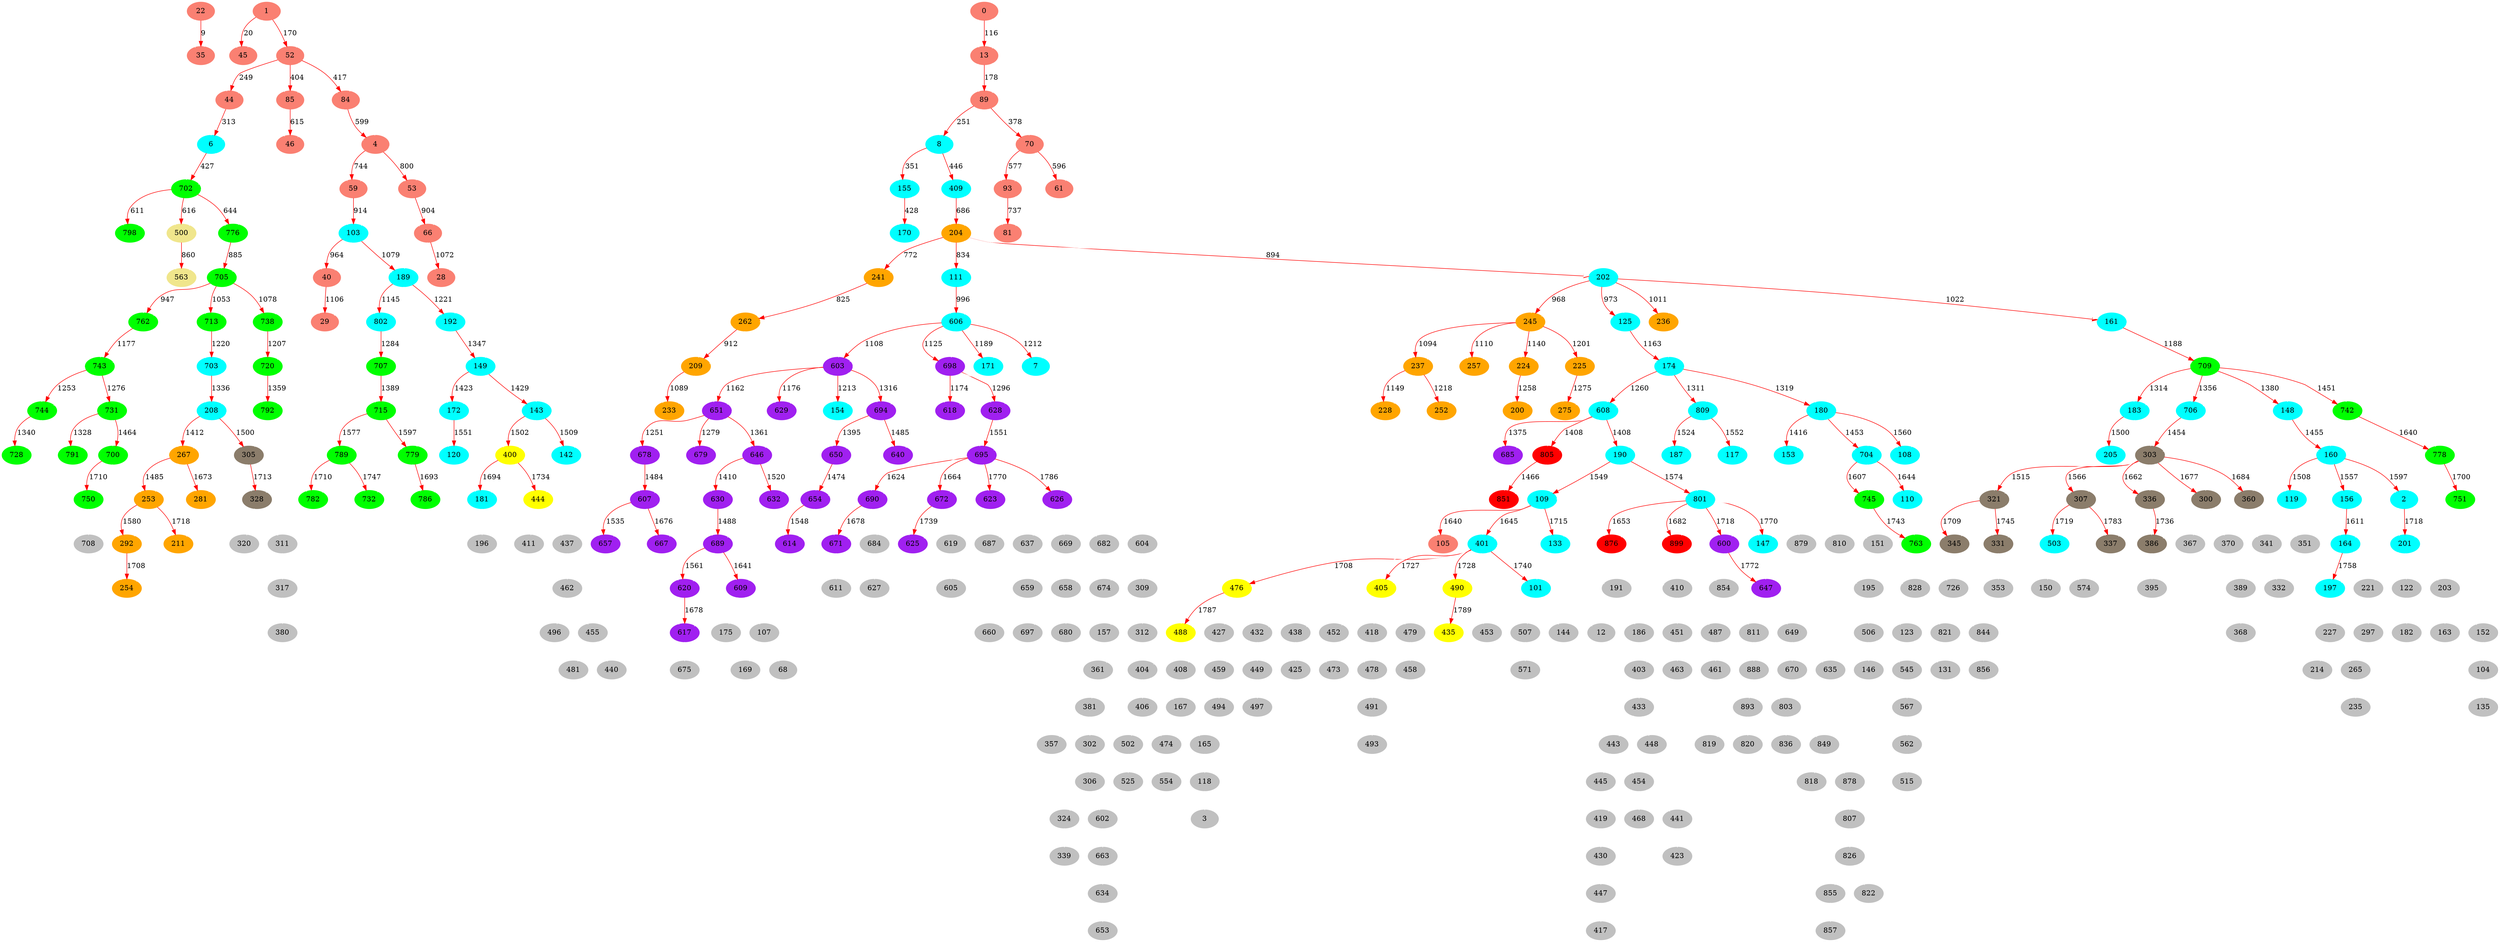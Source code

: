 digraph {
	22 [color=grey style=filled]
	35 [color=grey style=filled]
	22 -> 35 [color=white]
	1 [color=grey style=filled]
	45 [color=grey style=filled]
	1 -> 45 [color=white]
	0 [color=grey style=filled]
	13 [color=grey style=filled]
	0 -> 13 [color=white]
	1 [color=grey style=filled]
	52 [color=grey style=filled]
	1 -> 52 [color=white]
	13 [color=grey style=filled]
	89 [color=grey style=filled]
	13 -> 89 [color=white]
	52 [color=grey style=filled]
	44 [color=grey style=filled]
	52 -> 44 [color=white]
	89 [color=grey style=filled]
	8 [color=grey style=filled]
	89 -> 8 [color=white]
	44 [color=grey style=filled]
	6 [color=grey style=filled]
	44 -> 6 [color=white]
	8 [color=grey style=filled]
	155 [color=grey style=filled]
	8 -> 155 [color=white]
	89 [color=grey style=filled]
	70 [color=grey style=filled]
	89 -> 70 [color=white]
	52 [color=grey style=filled]
	85 [color=grey style=filled]
	52 -> 85 [color=white]
	52 [color=grey style=filled]
	84 [color=grey style=filled]
	52 -> 84 [color=white]
	6 [color=grey style=filled]
	702 [color=grey style=filled]
	6 -> 702 [color=white]
	155 [color=grey style=filled]
	170 [color=grey style=filled]
	155 -> 170 [color=white]
	8 [color=grey style=filled]
	409 [color=grey style=filled]
	8 -> 409 [color=white]
	70 [color=grey style=filled]
	93 [color=grey style=filled]
	70 -> 93 [color=white]
	70 [color=grey style=filled]
	61 [color=grey style=filled]
	70 -> 61 [color=white]
	84 [color=grey style=filled]
	4 [color=grey style=filled]
	84 -> 4 [color=white]
	702 [color=grey style=filled]
	798 [color=grey style=filled]
	702 -> 798 [color=white]
	85 [color=grey style=filled]
	46 [color=grey style=filled]
	85 -> 46 [color=white]
	702 [color=grey style=filled]
	500 [color=grey style=filled]
	702 -> 500 [color=white]
	702 [color=grey style=filled]
	776 [color=grey style=filled]
	702 -> 776 [color=white]
	409 [color=grey style=filled]
	204 [color=grey style=filled]
	409 -> 204 [color=white]
	93 [color=grey style=filled]
	81 [color=grey style=filled]
	93 -> 81 [color=white]
	4 [color=grey style=filled]
	59 [color=grey style=filled]
	4 -> 59 [color=white]
	204 [color=grey style=filled]
	241 [color=grey style=filled]
	204 -> 241 [color=white]
	4 [color=grey style=filled]
	53 [color=grey style=filled]
	4 -> 53 [color=white]
	241 [color=grey style=filled]
	262 [color=grey style=filled]
	241 -> 262 [color=white]
	204 [color=grey style=filled]
	111 [color=grey style=filled]
	204 -> 111 [color=white]
	500 [color=grey style=filled]
	563 [color=grey style=filled]
	500 -> 563 [color=white]
	776 [color=grey style=filled]
	705 [color=grey style=filled]
	776 -> 705 [color=white]
	204 [color=grey style=filled]
	202 [color=grey style=filled]
	204 -> 202 [color=white]
	53 [color=grey style=filled]
	66 [color=grey style=filled]
	53 -> 66 [color=white]
	262 [color=grey style=filled]
	209 [color=grey style=filled]
	262 -> 209 [color=white]
	59 [color=grey style=filled]
	103 [color=grey style=filled]
	59 -> 103 [color=white]
	705 [color=grey style=filled]
	762 [color=grey style=filled]
	705 -> 762 [color=white]
	103 [color=grey style=filled]
	40 [color=grey style=filled]
	103 -> 40 [color=white]
	202 [color=grey style=filled]
	245 [color=grey style=filled]
	202 -> 245 [color=white]
	202 [color=grey style=filled]
	125 [color=grey style=filled]
	202 -> 125 [color=white]
	111 [color=grey style=filled]
	606 [color=grey style=filled]
	111 -> 606 [color=white]
	202 [color=grey style=filled]
	236 [color=grey style=filled]
	202 -> 236 [color=white]
	202 [color=grey style=filled]
	161 [color=grey style=filled]
	202 -> 161 [color=white]
	705 [color=grey style=filled]
	713 [color=grey style=filled]
	705 -> 713 [color=white]
	66 [color=grey style=filled]
	28 [color=grey style=filled]
	66 -> 28 [color=white]
	705 [color=grey style=filled]
	738 [color=grey style=filled]
	705 -> 738 [color=white]
	103 [color=grey style=filled]
	189 [color=grey style=filled]
	103 -> 189 [color=white]
	209 [color=grey style=filled]
	233 [color=grey style=filled]
	209 -> 233 [color=white]
	245 [color=grey style=filled]
	237 [color=grey style=filled]
	245 -> 237 [color=white]
	40 [color=grey style=filled]
	29 [color=grey style=filled]
	40 -> 29 [color=white]
	606 [color=grey style=filled]
	603 [color=grey style=filled]
	606 -> 603 [color=white]
	245 [color=grey style=filled]
	257 [color=grey style=filled]
	245 -> 257 [color=white]
	606 [color=grey style=filled]
	698 [color=grey style=filled]
	606 -> 698 [color=white]
	245 [color=grey style=filled]
	224 [color=grey style=filled]
	245 -> 224 [color=white]
	189 [color=grey style=filled]
	802 [color=grey style=filled]
	189 -> 802 [color=white]
	237 [color=grey style=filled]
	228 [color=grey style=filled]
	237 -> 228 [color=white]
	603 [color=grey style=filled]
	651 [color=grey style=filled]
	603 -> 651 [color=white]
	125 [color=grey style=filled]
	174 [color=grey style=filled]
	125 -> 174 [color=white]
	698 [color=grey style=filled]
	618 [color=grey style=filled]
	698 -> 618 [color=white]
	603 [color=grey style=filled]
	629 [color=grey style=filled]
	603 -> 629 [color=white]
	762 [color=grey style=filled]
	743 [color=grey style=filled]
	762 -> 743 [color=white]
	161 [color=grey style=filled]
	709 [color=grey style=filled]
	161 -> 709 [color=white]
	606 [color=grey style=filled]
	171 [color=grey style=filled]
	606 -> 171 [color=white]
	245 [color=grey style=filled]
	225 [color=grey style=filled]
	245 -> 225 [color=white]
	738 [color=grey style=filled]
	720 [color=grey style=filled]
	738 -> 720 [color=white]
	606 [color=grey style=filled]
	7 [color=grey style=filled]
	606 -> 7 [color=white]
	603 [color=grey style=filled]
	154 [color=grey style=filled]
	603 -> 154 [color=white]
	237 [color=grey style=filled]
	252 [color=grey style=filled]
	237 -> 252 [color=white]
	713 [color=grey style=filled]
	703 [color=grey style=filled]
	713 -> 703 [color=white]
	189 [color=grey style=filled]
	192 [color=grey style=filled]
	189 -> 192 [color=white]
	651 [color=grey style=filled]
	678 [color=grey style=filled]
	651 -> 678 [color=white]
	743 [color=grey style=filled]
	744 [color=grey style=filled]
	743 -> 744 [color=white]
	224 [color=grey style=filled]
	200 [color=grey style=filled]
	224 -> 200 [color=white]
	174 [color=grey style=filled]
	608 [color=grey style=filled]
	174 -> 608 [color=white]
	225 [color=grey style=filled]
	275 [color=grey style=filled]
	225 -> 275 [color=white]
	743 [color=grey style=filled]
	731 [color=grey style=filled]
	743 -> 731 [color=white]
	651 [color=grey style=filled]
	679 [color=grey style=filled]
	651 -> 679 [color=white]
	802 [color=grey style=filled]
	707 [color=grey style=filled]
	802 -> 707 [color=white]
	698 [color=grey style=filled]
	628 [color=grey style=filled]
	698 -> 628 [color=white]
	174 [color=grey style=filled]
	809 [color=grey style=filled]
	174 -> 809 [color=white]
	709 [color=grey style=filled]
	183 [color=grey style=filled]
	709 -> 183 [color=white]
	603 [color=grey style=filled]
	694 [color=grey style=filled]
	603 -> 694 [color=white]
	174 [color=grey style=filled]
	180 [color=grey style=filled]
	174 -> 180 [color=white]
	731 [color=grey style=filled]
	791 [color=grey style=filled]
	731 -> 791 [color=white]
	703 [color=grey style=filled]
	208 [color=grey style=filled]
	703 -> 208 [color=white]
	744 [color=grey style=filled]
	728 [color=grey style=filled]
	744 -> 728 [color=white]
	192 [color=grey style=filled]
	149 [color=grey style=filled]
	192 -> 149 [color=white]
	709 [color=grey style=filled]
	706 [color=grey style=filled]
	709 -> 706 [color=white]
	720 [color=grey style=filled]
	792 [color=grey style=filled]
	720 -> 792 [color=white]
	651 [color=grey style=filled]
	646 [color=grey style=filled]
	651 -> 646 [color=white]
	608 [color=grey style=filled]
	685 [color=grey style=filled]
	608 -> 685 [color=white]
	709 [color=grey style=filled]
	148 [color=grey style=filled]
	709 -> 148 [color=white]
	707 [color=grey style=filled]
	715 [color=grey style=filled]
	707 -> 715 [color=white]
	694 [color=grey style=filled]
	650 [color=grey style=filled]
	694 -> 650 [color=white]
	608 [color=grey style=filled]
	805 [color=grey style=filled]
	608 -> 805 [color=white]
	608 [color=grey style=filled]
	190 [color=grey style=filled]
	608 -> 190 [color=white]
	646 [color=grey style=filled]
	630 [color=grey style=filled]
	646 -> 630 [color=white]
	208 [color=grey style=filled]
	267 [color=grey style=filled]
	208 -> 267 [color=white]
	180 [color=grey style=filled]
	153 [color=grey style=filled]
	180 -> 153 [color=white]
	149 [color=grey style=filled]
	172 [color=grey style=filled]
	149 -> 172 [color=white]
	149 [color=grey style=filled]
	143 [color=grey style=filled]
	149 -> 143 [color=white]
	709 [color=grey style=filled]
	742 [color=grey style=filled]
	709 -> 742 [color=white]
	180 [color=grey style=filled]
	704 [color=grey style=filled]
	180 -> 704 [color=white]
	706 [color=grey style=filled]
	303 [color=grey style=filled]
	706 -> 303 [color=white]
	148 [color=grey style=filled]
	160 [color=grey style=filled]
	148 -> 160 [color=white]
	731 [color=grey style=filled]
	700 [color=grey style=filled]
	731 -> 700 [color=white]
	805 [color=grey style=filled]
	851 [color=grey style=filled]
	805 -> 851 [color=white]
	650 [color=grey style=filled]
	654 [color=grey style=filled]
	650 -> 654 [color=white]
	678 [color=grey style=filled]
	607 [color=grey style=filled]
	678 -> 607 [color=white]
	694 [color=grey style=filled]
	640 [color=grey style=filled]
	694 -> 640 [color=white]
	267 [color=grey style=filled]
	253 [color=grey style=filled]
	267 -> 253 [color=white]
	630 [color=grey style=filled]
	689 [color=grey style=filled]
	630 -> 689 [color=white]
	183 [color=grey style=filled]
	205 [color=grey style=filled]
	183 -> 205 [color=white]
	208 [color=grey style=filled]
	305 [color=grey style=filled]
	208 -> 305 [color=white]
	143 [color=grey style=filled]
	400 [color=grey style=filled]
	143 -> 400 [color=white]
	160 [color=grey style=filled]
	119 [color=grey style=filled]
	160 -> 119 [color=white]
	143 [color=grey style=filled]
	142 [color=grey style=filled]
	143 -> 142 [color=white]
	303 [color=grey style=filled]
	321 [color=grey style=filled]
	303 -> 321 [color=white]
	646 [color=grey style=filled]
	632 [color=grey style=filled]
	646 -> 632 [color=white]
	809 [color=grey style=filled]
	187 [color=grey style=filled]
	809 -> 187 [color=white]
	607 [color=grey style=filled]
	657 [color=grey style=filled]
	607 -> 657 [color=white]
	654 [color=grey style=filled]
	614 [color=grey style=filled]
	654 -> 614 [color=white]
	190 [color=grey style=filled]
	109 [color=grey style=filled]
	190 -> 109 [color=white]
	628 [color=grey style=filled]
	695 [color=grey style=filled]
	628 -> 695 [color=white]
	172 [color=grey style=filled]
	120 [color=grey style=filled]
	172 -> 120 [color=white]
	809 [color=grey style=filled]
	117 [color=grey style=filled]
	809 -> 117 [color=white]
	160 [color=grey style=filled]
	156 [color=grey style=filled]
	160 -> 156 [color=white]
	180 [color=grey style=filled]
	108 [color=grey style=filled]
	180 -> 108 [color=white]
	689 [color=grey style=filled]
	620 [color=grey style=filled]
	689 -> 620 [color=white]
	303 [color=grey style=filled]
	307 [color=grey style=filled]
	303 -> 307 [color=white]
	190 [color=grey style=filled]
	801 [color=grey style=filled]
	190 -> 801 [color=white]
	715 [color=grey style=filled]
	789 [color=grey style=filled]
	715 -> 789 [color=white]
	253 [color=grey style=filled]
	292 [color=grey style=filled]
	253 -> 292 [color=white]
	715 [color=grey style=filled]
	779 [color=grey style=filled]
	715 -> 779 [color=white]
	160 [color=grey style=filled]
	2 [color=grey style=filled]
	160 -> 2 [color=white]
	704 [color=grey style=filled]
	745 [color=grey style=filled]
	704 -> 745 [color=white]
	156 [color=grey style=filled]
	164 [color=grey style=filled]
	156 -> 164 [color=white]
	695 [color=grey style=filled]
	690 [color=grey style=filled]
	695 -> 690 [color=white]
	742 [color=grey style=filled]
	778 [color=grey style=filled]
	742 -> 778 [color=white]
	109 [color=grey style=filled]
	105 [color=grey style=filled]
	109 -> 105 [color=white]
	689 [color=grey style=filled]
	609 [color=grey style=filled]
	689 -> 609 [color=white]
	704 [color=grey style=filled]
	110 [color=grey style=filled]
	704 -> 110 [color=white]
	109 [color=grey style=filled]
	401 [color=grey style=filled]
	109 -> 401 [color=white]
	801 [color=grey style=filled]
	876 [color=grey style=filled]
	801 -> 876 [color=white]
	303 [color=grey style=filled]
	336 [color=grey style=filled]
	303 -> 336 [color=white]
	695 [color=grey style=filled]
	672 [color=grey style=filled]
	695 -> 672 [color=white]
	267 [color=grey style=filled]
	281 [color=grey style=filled]
	267 -> 281 [color=white]
	607 [color=grey style=filled]
	667 [color=grey style=filled]
	607 -> 667 [color=white]
	303 [color=grey style=filled]
	300 [color=grey style=filled]
	303 -> 300 [color=white]
	690 [color=grey style=filled]
	671 [color=grey style=filled]
	690 -> 671 [color=white]
	620 [color=grey style=filled]
	617 [color=grey style=filled]
	620 -> 617 [color=white]
	801 [color=grey style=filled]
	899 [color=grey style=filled]
	801 -> 899 [color=white]
	303 [color=grey style=filled]
	360 [color=grey style=filled]
	303 -> 360 [color=white]
	779 [color=grey style=filled]
	786 [color=grey style=filled]
	779 -> 786 [color=white]
	400 [color=grey style=filled]
	181 [color=grey style=filled]
	400 -> 181 [color=white]
	778 [color=grey style=filled]
	751 [color=grey style=filled]
	778 -> 751 [color=white]
	292 [color=grey style=filled]
	254 [color=grey style=filled]
	292 -> 254 [color=white]
	401 [color=grey style=filled]
	476 [color=grey style=filled]
	401 -> 476 [color=white]
	321 [color=grey style=filled]
	345 [color=grey style=filled]
	321 -> 345 [color=white]
	789 [color=grey style=filled]
	782 [color=grey style=filled]
	789 -> 782 [color=white]
	700 [color=grey style=filled]
	750 [color=grey style=filled]
	700 -> 750 [color=white]
	305 [color=grey style=filled]
	328 [color=grey style=filled]
	305 -> 328 [color=white]
	109 [color=grey style=filled]
	133 [color=grey style=filled]
	109 -> 133 [color=white]
	2 [color=grey style=filled]
	201 [color=grey style=filled]
	2 -> 201 [color=white]
	253 [color=grey style=filled]
	211 [color=grey style=filled]
	253 -> 211 [color=white]
	801 [color=grey style=filled]
	600 [color=grey style=filled]
	801 -> 600 [color=white]
	307 [color=grey style=filled]
	503 [color=grey style=filled]
	307 -> 503 [color=white]
	401 [color=grey style=filled]
	405 [color=grey style=filled]
	401 -> 405 [color=white]
	401 [color=grey style=filled]
	490 [color=grey style=filled]
	401 -> 490 [color=white]
	400 [color=grey style=filled]
	444 [color=grey style=filled]
	400 -> 444 [color=white]
	336 [color=grey style=filled]
	386 [color=grey style=filled]
	336 -> 386 [color=white]
	672 [color=grey style=filled]
	625 [color=grey style=filled]
	672 -> 625 [color=white]
	401 [color=grey style=filled]
	101 [color=grey style=filled]
	401 -> 101 [color=white]
	745 [color=grey style=filled]
	763 [color=grey style=filled]
	745 -> 763 [color=white]
	321 [color=grey style=filled]
	331 [color=grey style=filled]
	321 -> 331 [color=white]
	789 [color=grey style=filled]
	732 [color=grey style=filled]
	789 -> 732 [color=white]
	164 [color=grey style=filled]
	197 [color=grey style=filled]
	164 -> 197 [color=white]
	695 [color=grey style=filled]
	623 [color=grey style=filled]
	695 -> 623 [color=white]
	801 [color=grey style=filled]
	147 [color=grey style=filled]
	801 -> 147 [color=white]
	600 [color=grey style=filled]
	647 [color=grey style=filled]
	600 -> 647 [color=white]
	307 [color=grey style=filled]
	337 [color=grey style=filled]
	307 -> 337 [color=white]
	695 [color=grey style=filled]
	626 [color=grey style=filled]
	695 -> 626 [color=white]
	476 [color=grey style=filled]
	488 [color=grey style=filled]
	476 -> 488 [color=white]
	490 [color=grey style=filled]
	435 [color=grey style=filled]
	490 -> 435 [color=white]
	401 [color=grey style=filled]
	191 [color=grey style=filled]
	401 -> 191 [color=white]
	609 [color=grey style=filled]
	175 [color=grey style=filled]
	609 -> 175 [color=white]
	101 [color=grey style=filled]
	507 [color=grey style=filled]
	101 -> 507 [color=white]
	617 [color=grey style=filled]
	675 [color=grey style=filled]
	617 -> 675 [color=white]
	750 [color=grey style=filled]
	708 [color=grey style=filled]
	750 -> 708 [color=white]
	801 [color=grey style=filled]
	879 [color=grey style=filled]
	801 -> 879 [color=white]
	801 [color=grey style=filled]
	810 [color=grey style=filled]
	801 -> 810 [color=white]
	401 [color=grey style=filled]
	410 [color=grey style=filled]
	401 -> 410 [color=white]
	444 [color=grey style=filled]
	411 [color=grey style=filled]
	444 -> 411 [color=white]
	360 [color=grey style=filled]
	351 [color=grey style=filled]
	360 -> 351 [color=white]
	801 [color=grey style=filled]
	151 [color=grey style=filled]
	801 -> 151 [color=white]
	490 [color=grey style=filled]
	453 [color=grey style=filled]
	490 -> 453 [color=white]
	623 [color=grey style=filled]
	619 [color=grey style=filled]
	623 -> 619 [color=white]
	300 [color=grey style=filled]
	367 [color=grey style=filled]
	300 -> 367 [color=white]
	331 [color=grey style=filled]
	353 [color=grey style=filled]
	331 -> 353 [color=white]
	405 [color=grey style=filled]
	432 [color=grey style=filled]
	405 -> 432 [color=white]
	405 [color=grey style=filled]
	438 [color=grey style=filled]
	405 -> 438 [color=white]
	181 [color=grey style=filled]
	196 [color=grey style=filled]
	181 -> 196 [color=white]
	300 [color=grey style=filled]
	370 [color=grey style=filled]
	300 -> 370 [color=white]
	690 [color=grey style=filled]
	684 [color=grey style=filled]
	690 -> 684 [color=white]
	386 [color=grey style=filled]
	395 [color=grey style=filled]
	386 -> 395 [color=white]
	626 [color=grey style=filled]
	687 [color=grey style=filled]
	626 -> 687 [color=white]
	609 [color=grey style=filled]
	107 [color=grey style=filled]
	609 -> 107 [color=white]
	626 [color=grey style=filled]
	637 [color=grey style=filled]
	626 -> 637 [color=white]
	410 [color=grey style=filled]
	451 [color=grey style=filled]
	410 -> 451 [color=white]
	328 [color=grey style=filled]
	320 [color=grey style=filled]
	328 -> 320 [color=white]
	671 [color=grey style=filled]
	611 [color=grey style=filled]
	671 -> 611 [color=white]
	405 [color=grey style=filled]
	452 [color=grey style=filled]
	405 -> 452 [color=white]
	438 [color=grey style=filled]
	425 [color=grey style=filled]
	438 -> 425 [color=white]
	410 [color=grey style=filled]
	487 [color=grey style=filled]
	410 -> 487 [color=white]
	432 [color=grey style=filled]
	459 [color=grey style=filled]
	432 -> 459 [color=white]
	432 [color=grey style=filled]
	449 [color=grey style=filled]
	432 -> 449 [color=white]
	300 [color=grey style=filled]
	341 [color=grey style=filled]
	300 -> 341 [color=white]
	684 [color=grey style=filled]
	627 [color=grey style=filled]
	684 -> 627 [color=white]
	328 [color=grey style=filled]
	311 [color=grey style=filled]
	328 -> 311 [color=white]
	101 [color=grey style=filled]
	144 [color=grey style=filled]
	101 -> 144 [color=white]
	899 [color=grey style=filled]
	854 [color=grey style=filled]
	899 -> 854 [color=white]
	647 [color=grey style=filled]
	649 [color=grey style=filled]
	647 -> 649 [color=white]
	405 [color=grey style=filled]
	418 [color=grey style=filled]
	405 -> 418 [color=white]
	405 [color=grey style=filled]
	479 [color=grey style=filled]
	405 -> 479 [color=white]
	444 [color=grey style=filled]
	437 [color=grey style=filled]
	444 -> 437 [color=white]
	201 [color=grey style=filled]
	221 [color=grey style=filled]
	201 -> 221 [color=white]
	763 [color=grey style=filled]
	726 [color=grey style=filled]
	763 -> 726 [color=white]
	626 [color=grey style=filled]
	669 [color=grey style=filled]
	626 -> 669 [color=white]
	503 [color=grey style=filled]
	150 [color=grey style=filled]
	503 -> 150 [color=white]
	487 [color=grey style=filled]
	461 [color=grey style=filled]
	487 -> 461 [color=white]
	191 [color=grey style=filled]
	186 [color=grey style=filled]
	191 -> 186 [color=white]
	147 [color=grey style=filled]
	195 [color=grey style=filled]
	147 -> 195 [color=white]
	476 [color=grey style=filled]
	427 [color=grey style=filled]
	476 -> 427 [color=white]
	626 [color=grey style=filled]
	682 [color=grey style=filled]
	626 -> 682 [color=white]
	452 [color=grey style=filled]
	478 [color=grey style=filled]
	452 -> 478 [color=white]
	201 [color=grey style=filled]
	122 [color=grey style=filled]
	201 -> 122 [color=white]
	451 [color=grey style=filled]
	403 [color=grey style=filled]
	451 -> 403 [color=white]
	201 [color=grey style=filled]
	203 [color=grey style=filled]
	201 -> 203 [color=white]
	503 [color=grey style=filled]
	574 [color=grey style=filled]
	503 -> 574 [color=white]
	649 [color=grey style=filled]
	670 [color=grey style=filled]
	649 -> 670 [color=white]
	449 [color=grey style=filled]
	497 [color=grey style=filled]
	449 -> 497 [color=white]
	107 [color=grey style=filled]
	169 [color=grey style=filled]
	107 -> 169 [color=white]
	101 [color=grey style=filled]
	12 [color=grey style=filled]
	101 -> 12 [color=white]
	626 [color=grey style=filled]
	604 [color=grey style=filled]
	626 -> 604 [color=white]
	221 [color=grey style=filled]
	227 [color=grey style=filled]
	221 -> 227 [color=white]
	341 [color=grey style=filled]
	389 [color=grey style=filled]
	341 -> 389 [color=white]
	619 [color=grey style=filled]
	605 [color=grey style=filled]
	619 -> 605 [color=white]
	341 [color=grey style=filled]
	332 [color=grey style=filled]
	341 -> 332 [color=white]
	221 [color=grey style=filled]
	297 [color=grey style=filled]
	221 -> 297 [color=white]
	507 [color=grey style=filled]
	571 [color=grey style=filled]
	507 -> 571 [color=white]
	107 [color=grey style=filled]
	68 [color=grey style=filled]
	107 -> 68 [color=white]
	879 [color=grey style=filled]
	828 [color=grey style=filled]
	879 -> 828 [color=white]
	438 [color=grey style=filled]
	473 [color=grey style=filled]
	438 -> 473 [color=white]
	451 [color=grey style=filled]
	463 [color=grey style=filled]
	451 -> 463 [color=white]
	604 [color=grey style=filled]
	658 [color=grey style=filled]
	604 -> 658 [color=white]
	203 [color=grey style=filled]
	163 [color=grey style=filled]
	203 -> 163 [color=white]
	403 [color=grey style=filled]
	433 [color=grey style=filled]
	403 -> 433 [color=white]
	649 [color=grey style=filled]
	635 [color=grey style=filled]
	649 -> 635 [color=white]
	854 [color=grey style=filled]
	811 [color=grey style=filled]
	854 -> 811 [color=white]
	195 [color=grey style=filled]
	506 [color=grey style=filled]
	195 -> 506 [color=white]
	459 [color=grey style=filled]
	494 [color=grey style=filled]
	459 -> 494 [color=white]
	604 [color=grey style=filled]
	674 [color=grey style=filled]
	604 -> 674 [color=white]
	828 [color=grey style=filled]
	821 [color=grey style=filled]
	828 -> 821 [color=white]
	227 [color=grey style=filled]
	214 [color=grey style=filled]
	227 -> 214 [color=white]
	437 [color=grey style=filled]
	462 [color=grey style=filled]
	437 -> 462 [color=white]
	203 [color=grey style=filled]
	152 [color=grey style=filled]
	203 -> 152 [color=white]
	122 [color=grey style=filled]
	182 [color=grey style=filled]
	122 -> 182 [color=white]
	828 [color=grey style=filled]
	844 [color=grey style=filled]
	828 -> 844 [color=white]
	427 [color=grey style=filled]
	404 [color=grey style=filled]
	427 -> 404 [color=white]
	311 [color=grey style=filled]
	317 [color=grey style=filled]
	311 -> 317 [color=white]
	433 [color=grey style=filled]
	443 [color=grey style=filled]
	433 -> 443 [color=white]
	478 [color=grey style=filled]
	491 [color=grey style=filled]
	478 -> 491 [color=white]
	669 [color=grey style=filled]
	659 [color=grey style=filled]
	669 -> 659 [color=white]
	389 [color=grey style=filled]
	368 [color=grey style=filled]
	389 -> 368 [color=white]
	479 [color=grey style=filled]
	458 [color=grey style=filled]
	479 -> 458 [color=white]
	604 [color=grey style=filled]
	309 [color=grey style=filled]
	604 -> 309 [color=white]
	227 [color=grey style=filled]
	265 [color=grey style=filled]
	227 -> 265 [color=white]
	427 [color=grey style=filled]
	408 [color=grey style=filled]
	427 -> 408 [color=white]
	462 [color=grey style=filled]
	496 [color=grey style=filled]
	462 -> 496 [color=white]
	195 [color=grey style=filled]
	123 [color=grey style=filled]
	195 -> 123 [color=white]
	844 [color=grey style=filled]
	856 [color=grey style=filled]
	844 -> 856 [color=white]
	658 [color=grey style=filled]
	660 [color=grey style=filled]
	658 -> 660 [color=white]
	404 [color=grey style=filled]
	406 [color=grey style=filled]
	404 -> 406 [color=white]
	443 [color=grey style=filled]
	445 [color=grey style=filled]
	443 -> 445 [color=white]
	811 [color=grey style=filled]
	888 [color=grey style=filled]
	811 -> 888 [color=white]
	309 [color=grey style=filled]
	157 [color=grey style=filled]
	309 -> 157 [color=white]
	491 [color=grey style=filled]
	493 [color=grey style=filled]
	491 -> 493 [color=white]
	433 [color=grey style=filled]
	448 [color=grey style=filled]
	433 -> 448 [color=white]
	658 [color=grey style=filled]
	697 [color=grey style=filled]
	658 -> 697 [color=white]
	309 [color=grey style=filled]
	312 [color=grey style=filled]
	309 -> 312 [color=white]
	506 [color=grey style=filled]
	146 [color=grey style=filled]
	506 -> 146 [color=white]
	123 [color=grey style=filled]
	131 [color=grey style=filled]
	123 -> 131 [color=white]
	152 [color=grey style=filled]
	104 [color=grey style=filled]
	152 -> 104 [color=white]
	443 [color=grey style=filled]
	454 [color=grey style=filled]
	443 -> 454 [color=white]
	462 [color=grey style=filled]
	455 [color=grey style=filled]
	462 -> 455 [color=white]
	406 [color=grey style=filled]
	502 [color=grey style=filled]
	406 -> 502 [color=white]
	658 [color=grey style=filled]
	680 [color=grey style=filled]
	658 -> 680 [color=white]
	317 [color=grey style=filled]
	380 [color=grey style=filled]
	317 -> 380 [color=white]
	265 [color=grey style=filled]
	235 [color=grey style=filled]
	265 -> 235 [color=white]
	406 [color=grey style=filled]
	474 [color=grey style=filled]
	406 -> 474 [color=white]
	312 [color=grey style=filled]
	361 [color=grey style=filled]
	312 -> 361 [color=white]
	506 [color=grey style=filled]
	545 [color=grey style=filled]
	506 -> 545 [color=white]
	404 [color=grey style=filled]
	167 [color=grey style=filled]
	404 -> 167 [color=white]
	888 [color=grey style=filled]
	893 [color=grey style=filled]
	888 -> 893 [color=white]
	454 [color=grey style=filled]
	419 [color=grey style=filled]
	454 -> 419 [color=white]
	888 [color=grey style=filled]
	803 [color=grey style=filled]
	888 -> 803 [color=white]
	454 [color=grey style=filled]
	468 [color=grey style=filled]
	454 -> 468 [color=white]
	502 [color=grey style=filled]
	525 [color=grey style=filled]
	502 -> 525 [color=white]
	361 [color=grey style=filled]
	381 [color=grey style=filled]
	361 -> 381 [color=white]
	419 [color=grey style=filled]
	430 [color=grey style=filled]
	419 -> 430 [color=white]
	545 [color=grey style=filled]
	567 [color=grey style=filled]
	545 -> 567 [color=white]
	803 [color=grey style=filled]
	836 [color=grey style=filled]
	803 -> 836 [color=white]
	893 [color=grey style=filled]
	819 [color=grey style=filled]
	893 -> 819 [color=white]
	803 [color=grey style=filled]
	849 [color=grey style=filled]
	803 -> 849 [color=white]
	381 [color=grey style=filled]
	357 [color=grey style=filled]
	381 -> 357 [color=white]
	455 [color=grey style=filled]
	481 [color=grey style=filled]
	455 -> 481 [color=white]
	455 [color=grey style=filled]
	440 [color=grey style=filled]
	455 -> 440 [color=white]
	430 [color=grey style=filled]
	447 [color=grey style=filled]
	430 -> 447 [color=white]
	454 [color=grey style=filled]
	441 [color=grey style=filled]
	454 -> 441 [color=white]
	104 [color=grey style=filled]
	135 [color=grey style=filled]
	104 -> 135 [color=white]
	893 [color=grey style=filled]
	820 [color=grey style=filled]
	893 -> 820 [color=white]
	502 [color=grey style=filled]
	554 [color=grey style=filled]
	502 -> 554 [color=white]
	441 [color=grey style=filled]
	423 [color=grey style=filled]
	441 -> 423 [color=white]
	167 [color=grey style=filled]
	165 [color=grey style=filled]
	167 -> 165 [color=white]
	447 [color=grey style=filled]
	417 [color=grey style=filled]
	447 -> 417 [color=white]
	849 [color=grey style=filled]
	818 [color=grey style=filled]
	849 -> 818 [color=white]
	849 [color=grey style=filled]
	878 [color=grey style=filled]
	849 -> 878 [color=white]
	165 [color=grey style=filled]
	118 [color=grey style=filled]
	165 -> 118 [color=white]
	567 [color=grey style=filled]
	562 [color=grey style=filled]
	567 -> 562 [color=white]
	381 [color=grey style=filled]
	302 [color=grey style=filled]
	381 -> 302 [color=white]
	118 [color=grey style=filled]
	3 [color=grey style=filled]
	118 -> 3 [color=white]
	562 [color=grey style=filled]
	515 [color=grey style=filled]
	562 -> 515 [color=white]
	878 [color=grey style=filled]
	807 [color=grey style=filled]
	878 -> 807 [color=white]
	302 [color=grey style=filled]
	306 [color=grey style=filled]
	302 -> 306 [color=white]
	306 [color=grey style=filled]
	324 [color=grey style=filled]
	306 -> 324 [color=white]
	807 [color=grey style=filled]
	826 [color=grey style=filled]
	807 -> 826 [color=white]
	826 [color=grey style=filled]
	855 [color=grey style=filled]
	826 -> 855 [color=white]
	306 [color=grey style=filled]
	602 [color=grey style=filled]
	306 -> 602 [color=white]
	324 [color=grey style=filled]
	339 [color=grey style=filled]
	324 -> 339 [color=white]
	855 [color=grey style=filled]
	857 [color=grey style=filled]
	855 -> 857 [color=white]
	826 [color=grey style=filled]
	822 [color=grey style=filled]
	826 -> 822 [color=white]
	602 [color=grey style=filled]
	663 [color=grey style=filled]
	602 -> 663 [color=white]
	663 [color=grey style=filled]
	634 [color=grey style=filled]
	663 -> 634 [color=white]
	634 [color=grey style=filled]
	653 [color=grey style=filled]
	634 -> 653 [color=white]
	22 [color=salmon style=filled]
	35 [color=salmon style=filled]
	22 -> 35 [label=9 color=red]
	22 -> 35 [color=white]
	1 [color=salmon style=filled]
	45 [color=salmon style=filled]
	1 -> 45 [label=20 color=red]
	1 -> 45 [color=white]
	0 [color=salmon style=filled]
	13 [color=salmon style=filled]
	0 -> 13 [label=116 color=red]
	0 -> 13 [color=white]
	1 [color=salmon style=filled]
	52 [color=salmon style=filled]
	1 -> 52 [label=170 color=red]
	1 -> 52 [color=white]
	13 [color=salmon style=filled]
	89 [color=salmon style=filled]
	13 -> 89 [label=178 color=red]
	13 -> 89 [color=white]
	52 [color=salmon style=filled]
	44 [color=salmon style=filled]
	52 -> 44 [label=249 color=red]
	52 -> 44 [color=white]
	89 [color=salmon style=filled]
	8 [color=salmon style=filled]
	89 -> 8 [label=251 color=red]
	89 -> 8 [color=white]
	44 [color=salmon style=filled]
	6 [color=salmon style=filled]
	44 -> 6 [label=313 color=red]
	44 -> 6 [color=white]
	8 [color=cyan style=filled]
	155 [color=cyan style=filled]
	8 -> 155 [label=351 color=red]
	8 -> 155 [color=white]
	89 [color=salmon style=filled]
	70 [color=salmon style=filled]
	89 -> 70 [label=378 color=red]
	89 -> 70 [color=white]
	52 [color=salmon style=filled]
	85 [color=salmon style=filled]
	52 -> 85 [label=404 color=red]
	52 -> 85 [color=white]
	52 [color=salmon style=filled]
	84 [color=salmon style=filled]
	52 -> 84 [label=417 color=red]
	52 -> 84 [color=white]
	6 [color=cyan style=filled]
	702 [color=cyan style=filled]
	6 -> 702 [label=427 color=red]
	6 -> 702 [color=white]
	155 [color=cyan style=filled]
	170 [color=cyan style=filled]
	155 -> 170 [label=428 color=red]
	155 -> 170 [color=white]
	8 [color=cyan style=filled]
	409 [color=cyan style=filled]
	8 -> 409 [label=446 color=red]
	8 -> 409 [color=white]
	70 [color=salmon style=filled]
	93 [color=salmon style=filled]
	70 -> 93 [label=577 color=red]
	70 -> 93 [color=white]
	70 [color=salmon style=filled]
	61 [color=salmon style=filled]
	70 -> 61 [label=596 color=red]
	70 -> 61 [color=white]
	84 [color=salmon style=filled]
	4 [color=salmon style=filled]
	84 -> 4 [label=599 color=red]
	84 -> 4 [color=white]
	702 [color=green style=filled]
	798 [color=green style=filled]
	702 -> 798 [label=611 color=red]
	702 -> 798 [color=white]
	85 [color=salmon style=filled]
	46 [color=salmon style=filled]
	85 -> 46 [label=615 color=red]
	85 -> 46 [color=white]
	702 [color=cyan style=filled]
	500 [color=cyan style=filled]
	702 -> 500 [label=616 color=red]
	702 -> 500 [color=white]
	702 [color=green style=filled]
	776 [color=green style=filled]
	702 -> 776 [label=644 color=red]
	702 -> 776 [color=white]
	409 [color=cyan style=filled]
	204 [color=cyan style=filled]
	409 -> 204 [label=686 color=red]
	409 -> 204 [color=white]
	93 [color=salmon style=filled]
	81 [color=salmon style=filled]
	93 -> 81 [label=737 color=red]
	93 -> 81 [color=white]
	4 [color=salmon style=filled]
	59 [color=salmon style=filled]
	4 -> 59 [label=744 color=red]
	4 -> 59 [color=white]
	204 [color=orange style=filled]
	241 [color=orange style=filled]
	204 -> 241 [label=772 color=red]
	204 -> 241 [color=white]
	4 [color=salmon style=filled]
	53 [color=salmon style=filled]
	4 -> 53 [label=800 color=red]
	4 -> 53 [color=white]
	241 [color=orange style=filled]
	262 [color=orange style=filled]
	241 -> 262 [label=825 color=red]
	241 -> 262 [color=white]
	204 [color=cyan style=filled]
	111 [color=cyan style=filled]
	204 -> 111 [label=834 color=red]
	204 -> 111 [color=white]
	500 [color=khaki style=filled]
	563 [color=khaki style=filled]
	500 -> 563 [label=860 color=red]
	500 -> 563 [color=white]
	776 [color=green style=filled]
	705 [color=green style=filled]
	776 -> 705 [label=885 color=red]
	776 -> 705 [color=white]
	204 [color=orange style=filled]
	202 [color=orange style=filled]
	204 -> 202 [label=894 color=red]
	204 -> 202 [color=white]
	53 [color=salmon style=filled]
	66 [color=salmon style=filled]
	53 -> 66 [label=904 color=red]
	53 -> 66 [color=white]
	262 [color=orange style=filled]
	209 [color=orange style=filled]
	262 -> 209 [label=912 color=red]
	262 -> 209 [color=white]
	59 [color=salmon style=filled]
	103 [color=salmon style=filled]
	59 -> 103 [label=914 color=red]
	59 -> 103 [color=white]
	705 [color=green style=filled]
	762 [color=green style=filled]
	705 -> 762 [label=947 color=red]
	705 -> 762 [color=white]
	103 [color=salmon style=filled]
	40 [color=salmon style=filled]
	103 -> 40 [label=964 color=red]
	103 -> 40 [color=white]
	202 [color=orange style=filled]
	245 [color=orange style=filled]
	202 -> 245 [label=968 color=red]
	202 -> 245 [color=white]
	202 [color=cyan style=filled]
	125 [color=cyan style=filled]
	202 -> 125 [label=973 color=red]
	202 -> 125 [color=white]
	111 [color=cyan style=filled]
	606 [color=cyan style=filled]
	111 -> 606 [label=996 color=red]
	111 -> 606 [color=white]
	202 [color=orange style=filled]
	236 [color=orange style=filled]
	202 -> 236 [label=1011 color=red]
	202 -> 236 [color=white]
	202 [color=cyan style=filled]
	161 [color=cyan style=filled]
	202 -> 161 [label=1022 color=red]
	202 -> 161 [color=white]
	705 [color=green style=filled]
	713 [color=green style=filled]
	705 -> 713 [label=1053 color=red]
	705 -> 713 [color=white]
	66 [color=salmon style=filled]
	28 [color=salmon style=filled]
	66 -> 28 [label=1072 color=red]
	66 -> 28 [color=white]
	705 [color=green style=filled]
	738 [color=green style=filled]
	705 -> 738 [label=1078 color=red]
	705 -> 738 [color=white]
	103 [color=cyan style=filled]
	189 [color=cyan style=filled]
	103 -> 189 [label=1079 color=red]
	103 -> 189 [color=white]
	209 [color=orange style=filled]
	233 [color=orange style=filled]
	209 -> 233 [label=1089 color=red]
	209 -> 233 [color=white]
	245 [color=orange style=filled]
	237 [color=orange style=filled]
	245 -> 237 [label=1094 color=red]
	245 -> 237 [color=white]
	40 [color=salmon style=filled]
	29 [color=salmon style=filled]
	40 -> 29 [label=1106 color=red]
	40 -> 29 [color=white]
	606 [color=purple style=filled]
	603 [color=purple style=filled]
	606 -> 603 [label=1108 color=red]
	606 -> 603 [color=white]
	245 [color=orange style=filled]
	257 [color=orange style=filled]
	245 -> 257 [label=1110 color=red]
	245 -> 257 [color=white]
	606 [color=purple style=filled]
	698 [color=purple style=filled]
	606 -> 698 [label=1125 color=red]
	606 -> 698 [color=white]
	245 [color=orange style=filled]
	224 [color=orange style=filled]
	245 -> 224 [label=1140 color=red]
	245 -> 224 [color=white]
	189 [color=cyan style=filled]
	802 [color=cyan style=filled]
	189 -> 802 [label=1145 color=red]
	189 -> 802 [color=white]
	237 [color=orange style=filled]
	228 [color=orange style=filled]
	237 -> 228 [label=1149 color=red]
	237 -> 228 [color=white]
	603 [color=purple style=filled]
	651 [color=purple style=filled]
	603 -> 651 [label=1162 color=red]
	603 -> 651 [color=white]
	125 [color=cyan style=filled]
	174 [color=cyan style=filled]
	125 -> 174 [label=1163 color=red]
	125 -> 174 [color=white]
	698 [color=purple style=filled]
	618 [color=purple style=filled]
	698 -> 618 [label=1174 color=red]
	698 -> 618 [color=white]
	603 [color=purple style=filled]
	629 [color=purple style=filled]
	603 -> 629 [label=1176 color=red]
	603 -> 629 [color=white]
	762 [color=green style=filled]
	743 [color=green style=filled]
	762 -> 743 [label=1177 color=red]
	762 -> 743 [color=white]
	161 [color=cyan style=filled]
	709 [color=cyan style=filled]
	161 -> 709 [label=1188 color=red]
	161 -> 709 [color=white]
	606 [color=cyan style=filled]
	171 [color=cyan style=filled]
	606 -> 171 [label=1189 color=red]
	606 -> 171 [color=white]
	245 [color=orange style=filled]
	225 [color=orange style=filled]
	245 -> 225 [label=1201 color=red]
	245 -> 225 [color=white]
	738 [color=green style=filled]
	720 [color=green style=filled]
	738 -> 720 [label=1207 color=red]
	738 -> 720 [color=white]
	606 [color=cyan style=filled]
	7 [color=cyan style=filled]
	606 -> 7 [label=1212 color=red]
	606 -> 7 [color=white]
	603 [color=cyan style=filled]
	154 [color=cyan style=filled]
	603 -> 154 [label=1213 color=red]
	603 -> 154 [color=white]
	237 [color=orange style=filled]
	252 [color=orange style=filled]
	237 -> 252 [label=1218 color=red]
	237 -> 252 [color=white]
	713 [color=green style=filled]
	703 [color=green style=filled]
	713 -> 703 [label=1220 color=red]
	713 -> 703 [color=white]
	189 [color=cyan style=filled]
	192 [color=cyan style=filled]
	189 -> 192 [label=1221 color=red]
	189 -> 192 [color=white]
	651 [color=purple style=filled]
	678 [color=purple style=filled]
	651 -> 678 [label=1251 color=red]
	651 -> 678 [color=white]
	743 [color=green style=filled]
	744 [color=green style=filled]
	743 -> 744 [label=1253 color=red]
	743 -> 744 [color=white]
	224 [color=orange style=filled]
	200 [color=orange style=filled]
	224 -> 200 [label=1258 color=red]
	224 -> 200 [color=white]
	174 [color=cyan style=filled]
	608 [color=cyan style=filled]
	174 -> 608 [label=1260 color=red]
	174 -> 608 [color=white]
	225 [color=orange style=filled]
	275 [color=orange style=filled]
	225 -> 275 [label=1275 color=red]
	225 -> 275 [color=white]
	743 [color=green style=filled]
	731 [color=green style=filled]
	743 -> 731 [label=1276 color=red]
	743 -> 731 [color=white]
	651 [color=purple style=filled]
	679 [color=purple style=filled]
	651 -> 679 [label=1279 color=red]
	651 -> 679 [color=white]
	802 [color=cyan style=filled]
	707 [color=cyan style=filled]
	802 -> 707 [label=1284 color=red]
	802 -> 707 [color=white]
	698 [color=purple style=filled]
	628 [color=purple style=filled]
	698 -> 628 [label=1296 color=red]
	698 -> 628 [color=white]
	174 [color=cyan style=filled]
	809 [color=cyan style=filled]
	174 -> 809 [label=1311 color=red]
	174 -> 809 [color=white]
	709 [color=cyan style=filled]
	183 [color=cyan style=filled]
	709 -> 183 [label=1314 color=red]
	709 -> 183 [color=white]
	603 [color=purple style=filled]
	694 [color=purple style=filled]
	603 -> 694 [label=1316 color=red]
	603 -> 694 [color=white]
	174 [color=cyan style=filled]
	180 [color=cyan style=filled]
	174 -> 180 [label=1319 color=red]
	174 -> 180 [color=white]
	731 [color=green style=filled]
	791 [color=green style=filled]
	731 -> 791 [label=1328 color=red]
	731 -> 791 [color=white]
	703 [color=cyan style=filled]
	208 [color=cyan style=filled]
	703 -> 208 [label=1336 color=red]
	703 -> 208 [color=white]
	744 [color=green style=filled]
	728 [color=green style=filled]
	744 -> 728 [label=1340 color=red]
	744 -> 728 [color=white]
	192 [color=cyan style=filled]
	149 [color=cyan style=filled]
	192 -> 149 [label=1347 color=red]
	192 -> 149 [color=white]
	709 [color=cyan style=filled]
	706 [color=cyan style=filled]
	709 -> 706 [label=1356 color=red]
	709 -> 706 [color=white]
	720 [color=green style=filled]
	792 [color=green style=filled]
	720 -> 792 [label=1359 color=red]
	720 -> 792 [color=white]
	651 [color=purple style=filled]
	646 [color=purple style=filled]
	651 -> 646 [label=1361 color=red]
	651 -> 646 [color=white]
	608 [color=purple style=filled]
	685 [color=purple style=filled]
	608 -> 685 [label=1375 color=red]
	608 -> 685 [color=white]
	709 [color=cyan style=filled]
	148 [color=cyan style=filled]
	709 -> 148 [label=1380 color=red]
	709 -> 148 [color=white]
	707 [color=green style=filled]
	715 [color=green style=filled]
	707 -> 715 [label=1389 color=red]
	707 -> 715 [color=white]
	694 [color=purple style=filled]
	650 [color=purple style=filled]
	694 -> 650 [label=1395 color=red]
	694 -> 650 [color=white]
	608 [color=cyan style=filled]
	805 [color=cyan style=filled]
	608 -> 805 [label=1408 color=red]
	608 -> 805 [color=white]
	608 [color=cyan style=filled]
	190 [color=cyan style=filled]
	608 -> 190 [label=1408 color=red]
	608 -> 190 [color=white]
	646 [color=purple style=filled]
	630 [color=purple style=filled]
	646 -> 630 [label=1410 color=red]
	646 -> 630 [color=white]
	208 [color=orange style=filled]
	267 [color=orange style=filled]
	208 -> 267 [label=1412 color=red]
	208 -> 267 [color=white]
	180 [color=cyan style=filled]
	153 [color=cyan style=filled]
	180 -> 153 [label=1416 color=red]
	180 -> 153 [color=white]
	149 [color=cyan style=filled]
	172 [color=cyan style=filled]
	149 -> 172 [label=1423 color=red]
	149 -> 172 [color=white]
	149 [color=cyan style=filled]
	143 [color=cyan style=filled]
	149 -> 143 [label=1429 color=red]
	149 -> 143 [color=white]
	709 [color=green style=filled]
	742 [color=green style=filled]
	709 -> 742 [label=1451 color=red]
	709 -> 742 [color=white]
	180 [color=cyan style=filled]
	704 [color=cyan style=filled]
	180 -> 704 [label=1453 color=red]
	180 -> 704 [color=white]
	706 [color=cyan style=filled]
	303 [color=cyan style=filled]
	706 -> 303 [label=1454 color=red]
	706 -> 303 [color=white]
	148 [color=cyan style=filled]
	160 [color=cyan style=filled]
	148 -> 160 [label=1455 color=red]
	148 -> 160 [color=white]
	731 [color=green style=filled]
	700 [color=green style=filled]
	731 -> 700 [label=1464 color=red]
	731 -> 700 [color=white]
	805 [color=red style=filled]
	851 [color=red style=filled]
	805 -> 851 [label=1466 color=red]
	805 -> 851 [color=white]
	650 [color=purple style=filled]
	654 [color=purple style=filled]
	650 -> 654 [label=1474 color=red]
	650 -> 654 [color=white]
	678 [color=purple style=filled]
	607 [color=purple style=filled]
	678 -> 607 [label=1484 color=red]
	678 -> 607 [color=white]
	694 [color=purple style=filled]
	640 [color=purple style=filled]
	694 -> 640 [label=1485 color=red]
	694 -> 640 [color=white]
	267 [color=orange style=filled]
	253 [color=orange style=filled]
	267 -> 253 [label=1485 color=red]
	267 -> 253 [color=white]
	630 [color=purple style=filled]
	689 [color=purple style=filled]
	630 -> 689 [label=1488 color=red]
	630 -> 689 [color=white]
	183 [color=cyan style=filled]
	205 [color=cyan style=filled]
	183 -> 205 [label=1500 color=red]
	183 -> 205 [color=white]
	208 [color=cyan style=filled]
	305 [color=cyan style=filled]
	208 -> 305 [label=1500 color=red]
	208 -> 305 [color=white]
	143 [color=cyan style=filled]
	400 [color=cyan style=filled]
	143 -> 400 [label=1502 color=red]
	143 -> 400 [color=white]
	160 [color=cyan style=filled]
	119 [color=cyan style=filled]
	160 -> 119 [label=1508 color=red]
	160 -> 119 [color=white]
	143 [color=cyan style=filled]
	142 [color=cyan style=filled]
	143 -> 142 [label=1509 color=red]
	143 -> 142 [color=white]
	303 [color=bisque4 style=filled]
	321 [color=bisque4 style=filled]
	303 -> 321 [label=1515 color=red]
	303 -> 321 [color=white]
	646 [color=purple style=filled]
	632 [color=purple style=filled]
	646 -> 632 [label=1520 color=red]
	646 -> 632 [color=white]
	809 [color=cyan style=filled]
	187 [color=cyan style=filled]
	809 -> 187 [label=1524 color=red]
	809 -> 187 [color=white]
	607 [color=purple style=filled]
	657 [color=purple style=filled]
	607 -> 657 [label=1535 color=red]
	607 -> 657 [color=white]
	654 [color=purple style=filled]
	614 [color=purple style=filled]
	654 -> 614 [label=1548 color=red]
	654 -> 614 [color=white]
	190 [color=cyan style=filled]
	109 [color=cyan style=filled]
	190 -> 109 [label=1549 color=red]
	190 -> 109 [color=white]
	628 [color=purple style=filled]
	695 [color=purple style=filled]
	628 -> 695 [label=1551 color=red]
	628 -> 695 [color=white]
	172 [color=cyan style=filled]
	120 [color=cyan style=filled]
	172 -> 120 [label=1551 color=red]
	172 -> 120 [color=white]
	809 [color=cyan style=filled]
	117 [color=cyan style=filled]
	809 -> 117 [label=1552 color=red]
	809 -> 117 [color=white]
	160 [color=cyan style=filled]
	156 [color=cyan style=filled]
	160 -> 156 [label=1557 color=red]
	160 -> 156 [color=white]
	180 [color=cyan style=filled]
	108 [color=cyan style=filled]
	180 -> 108 [label=1560 color=red]
	180 -> 108 [color=white]
	689 [color=purple style=filled]
	620 [color=purple style=filled]
	689 -> 620 [label=1561 color=red]
	689 -> 620 [color=white]
	303 [color=bisque4 style=filled]
	307 [color=bisque4 style=filled]
	303 -> 307 [label=1566 color=red]
	303 -> 307 [color=white]
	190 [color=cyan style=filled]
	801 [color=cyan style=filled]
	190 -> 801 [label=1574 color=red]
	190 -> 801 [color=white]
	715 [color=green style=filled]
	789 [color=green style=filled]
	715 -> 789 [label=1577 color=red]
	715 -> 789 [color=white]
	253 [color=orange style=filled]
	292 [color=orange style=filled]
	253 -> 292 [label=1580 color=red]
	253 -> 292 [color=white]
	715 [color=green style=filled]
	779 [color=green style=filled]
	715 -> 779 [label=1597 color=red]
	715 -> 779 [color=white]
	160 [color=cyan style=filled]
	2 [color=cyan style=filled]
	160 -> 2 [label=1597 color=red]
	160 -> 2 [color=white]
	704 [color=green style=filled]
	745 [color=green style=filled]
	704 -> 745 [label=1607 color=red]
	704 -> 745 [color=white]
	156 [color=cyan style=filled]
	164 [color=cyan style=filled]
	156 -> 164 [label=1611 color=red]
	156 -> 164 [color=white]
	695 [color=purple style=filled]
	690 [color=purple style=filled]
	695 -> 690 [label=1624 color=red]
	695 -> 690 [color=white]
	742 [color=green style=filled]
	778 [color=green style=filled]
	742 -> 778 [label=1640 color=red]
	742 -> 778 [color=white]
	109 [color=salmon style=filled]
	105 [color=salmon style=filled]
	109 -> 105 [label=1640 color=red]
	109 -> 105 [color=white]
	689 [color=purple style=filled]
	609 [color=purple style=filled]
	689 -> 609 [label=1641 color=red]
	689 -> 609 [color=white]
	704 [color=cyan style=filled]
	110 [color=cyan style=filled]
	704 -> 110 [label=1644 color=red]
	704 -> 110 [color=white]
	109 [color=cyan style=filled]
	401 [color=cyan style=filled]
	109 -> 401 [label=1645 color=red]
	109 -> 401 [color=white]
	801 [color=red style=filled]
	876 [color=red style=filled]
	801 -> 876 [label=1653 color=red]
	801 -> 876 [color=white]
	303 [color=bisque4 style=filled]
	336 [color=bisque4 style=filled]
	303 -> 336 [label=1662 color=red]
	303 -> 336 [color=white]
	695 [color=purple style=filled]
	672 [color=purple style=filled]
	695 -> 672 [label=1664 color=red]
	695 -> 672 [color=white]
	267 [color=orange style=filled]
	281 [color=orange style=filled]
	267 -> 281 [label=1673 color=red]
	267 -> 281 [color=white]
	607 [color=purple style=filled]
	667 [color=purple style=filled]
	607 -> 667 [label=1676 color=red]
	607 -> 667 [color=white]
	303 [color=bisque4 style=filled]
	300 [color=bisque4 style=filled]
	303 -> 300 [label=1677 color=red]
	303 -> 300 [color=white]
	690 [color=purple style=filled]
	671 [color=purple style=filled]
	690 -> 671 [label=1678 color=red]
	690 -> 671 [color=white]
	620 [color=purple style=filled]
	617 [color=purple style=filled]
	620 -> 617 [label=1678 color=red]
	620 -> 617 [color=white]
	801 [color=red style=filled]
	899 [color=red style=filled]
	801 -> 899 [label=1682 color=red]
	801 -> 899 [color=white]
	303 [color=bisque4 style=filled]
	360 [color=bisque4 style=filled]
	303 -> 360 [label=1684 color=red]
	303 -> 360 [color=white]
	779 [color=green style=filled]
	786 [color=green style=filled]
	779 -> 786 [label=1693 color=red]
	779 -> 786 [color=white]
	400 [color=cyan style=filled]
	181 [color=cyan style=filled]
	400 -> 181 [label=1694 color=red]
	400 -> 181 [color=white]
	778 [color=green style=filled]
	751 [color=green style=filled]
	778 -> 751 [label=1700 color=red]
	778 -> 751 [color=white]
	292 [color=orange style=filled]
	254 [color=orange style=filled]
	292 -> 254 [label=1708 color=red]
	292 -> 254 [color=white]
	401 [color=yellow style=filled]
	476 [color=yellow style=filled]
	401 -> 476 [label=1708 color=red]
	401 -> 476 [color=white]
	321 [color=bisque4 style=filled]
	345 [color=bisque4 style=filled]
	321 -> 345 [label=1709 color=red]
	321 -> 345 [color=white]
	789 [color=green style=filled]
	782 [color=green style=filled]
	789 -> 782 [label=1710 color=red]
	789 -> 782 [color=white]
	700 [color=green style=filled]
	750 [color=green style=filled]
	700 -> 750 [label=1710 color=red]
	700 -> 750 [color=white]
	305 [color=bisque4 style=filled]
	328 [color=bisque4 style=filled]
	305 -> 328 [label=1713 color=red]
	305 -> 328 [color=white]
	109 [color=cyan style=filled]
	133 [color=cyan style=filled]
	109 -> 133 [label=1715 color=red]
	109 -> 133 [color=white]
	2 [color=cyan style=filled]
	201 [color=cyan style=filled]
	2 -> 201 [label=1718 color=red]
	2 -> 201 [color=white]
	253 [color=orange style=filled]
	211 [color=orange style=filled]
	253 -> 211 [label=1718 color=red]
	253 -> 211 [color=white]
	801 [color=cyan style=filled]
	600 [color=cyan style=filled]
	801 -> 600 [label=1718 color=red]
	801 -> 600 [color=white]
	307 [color=cyan style=filled]
	503 [color=cyan style=filled]
	307 -> 503 [label=1719 color=red]
	307 -> 503 [color=white]
	401 [color=yellow style=filled]
	405 [color=yellow style=filled]
	401 -> 405 [label=1727 color=red]
	401 -> 405 [color=white]
	401 [color=yellow style=filled]
	490 [color=yellow style=filled]
	401 -> 490 [label=1728 color=red]
	401 -> 490 [color=white]
	400 [color=yellow style=filled]
	444 [color=yellow style=filled]
	400 -> 444 [label=1734 color=red]
	400 -> 444 [color=white]
	336 [color=bisque4 style=filled]
	386 [color=bisque4 style=filled]
	336 -> 386 [label=1736 color=red]
	336 -> 386 [color=white]
	672 [color=purple style=filled]
	625 [color=purple style=filled]
	672 -> 625 [label=1739 color=red]
	672 -> 625 [color=white]
	401 [color=cyan style=filled]
	101 [color=cyan style=filled]
	401 -> 101 [label=1740 color=red]
	401 -> 101 [color=white]
	745 [color=green style=filled]
	763 [color=green style=filled]
	745 -> 763 [label=1743 color=red]
	745 -> 763 [color=white]
	321 [color=bisque4 style=filled]
	331 [color=bisque4 style=filled]
	321 -> 331 [label=1745 color=red]
	321 -> 331 [color=white]
	789 [color=green style=filled]
	732 [color=green style=filled]
	789 -> 732 [label=1747 color=red]
	789 -> 732 [color=white]
	164 [color=cyan style=filled]
	197 [color=cyan style=filled]
	164 -> 197 [label=1758 color=red]
	164 -> 197 [color=white]
	695 [color=purple style=filled]
	623 [color=purple style=filled]
	695 -> 623 [label=1770 color=red]
	695 -> 623 [color=white]
	801 [color=cyan style=filled]
	147 [color=cyan style=filled]
	801 -> 147 [label=1770 color=red]
	801 -> 147 [color=white]
	600 [color=purple style=filled]
	647 [color=purple style=filled]
	600 -> 647 [label=1772 color=red]
	600 -> 647 [color=white]
	307 [color=bisque4 style=filled]
	337 [color=bisque4 style=filled]
	307 -> 337 [label=1783 color=red]
	307 -> 337 [color=white]
	695 [color=purple style=filled]
	626 [color=purple style=filled]
	695 -> 626 [label=1786 color=red]
	695 -> 626 [color=white]
	476 [color=yellow style=filled]
	488 [color=yellow style=filled]
	476 -> 488 [label=1787 color=red]
	476 -> 488 [color=white]
	490 [color=yellow style=filled]
	435 [color=yellow style=filled]
	490 -> 435 [label=1789 color=red]
}
